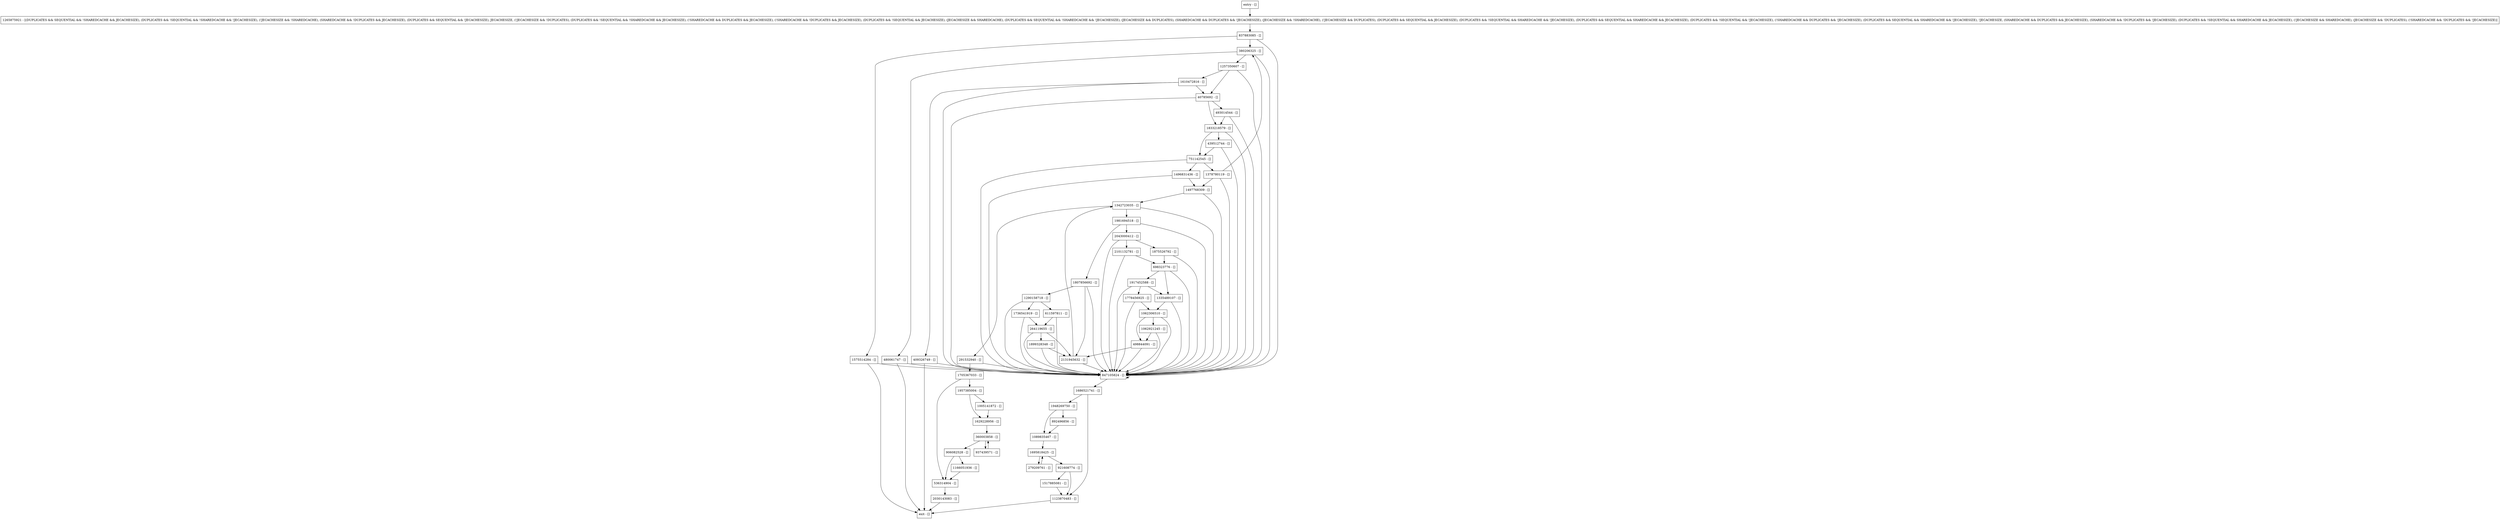digraph forceSplit {
node [shape=record];
291532940 [label="291532940 - []"];
1335489107 [label="1335489107 - []"];
264119655 [label="264119655 - []"];
493014544 [label="493014544 - []"];
906082528 [label="906082528 - []"];
1807856692 [label="1807856692 - []"];
751142545 [label="751142545 - []"];
536314904 [label="536314904 - []"];
480061747 [label="480061747 - []"];
1575514284 [label="1575514284 - []"];
1497768309 [label="1497768309 - []"];
1517885081 [label="1517885081 - []"];
1957385004 [label="1957385004 - []"];
2101132781 [label="2101132781 - []"];
1005141872 [label="1005141872 - []"];
1062921245 [label="1062921245 - []"];
409326749 [label="409326749 - []"];
921608774 [label="921608774 - []"];
1089835467 [label="1089835467 - []"];
937439571 [label="937439571 - []"];
40785692 [label="40785692 - []"];
1629228956 [label="1629228956 - []"];
1899328348 [label="1899328348 - []"];
1736541919 [label="1736541919 - []"];
entry [label="entry - []"];
exit [label="exit - []"];
837883085 [label="837883085 - []"];
1123870483 [label="1123870483 - []"];
380206325 [label="380206325 - []"];
1257350607 [label="1257350607 - []"];
847105824 [label="847105824 - []"];
279209761 [label="279209761 - []"];
1833218579 [label="1833218579 - []"];
360003858 [label="360003858 - []"];
1265875921 [label="1265875921 - [(DUPLICATES && SEQUENTIAL && !SHAREDCACHE && JECACHESIZE), (DUPLICATES && !SEQUENTIAL && !SHAREDCACHE && !JECACHESIZE), (!JECACHESIZE && !SHAREDCACHE), (SHAREDCACHE && !DUPLICATES && JECACHESIZE), (DUPLICATES && SEQUENTIAL && !JECACHESIZE), JECACHESIZE, (!JECACHESIZE && !DUPLICATES), (DUPLICATES && !SEQUENTIAL && !SHAREDCACHE && JECACHESIZE), (!SHAREDCACHE && DUPLICATES && JECACHESIZE), (!SHAREDCACHE && !DUPLICATES && JECACHESIZE), (DUPLICATES && !SEQUENTIAL && JECACHESIZE), (JECACHESIZE && SHAREDCACHE), (DUPLICATES && SEQUENTIAL && !SHAREDCACHE && !JECACHESIZE), (JECACHESIZE && DUPLICATES), (SHAREDCACHE && DUPLICATES && !JECACHESIZE), (JECACHESIZE && !SHAREDCACHE), (!JECACHESIZE && DUPLICATES), (DUPLICATES && SEQUENTIAL && JECACHESIZE), (DUPLICATES && !SEQUENTIAL && SHAREDCACHE && !JECACHESIZE), (DUPLICATES && SEQUENTIAL && SHAREDCACHE && JECACHESIZE), (DUPLICATES && !SEQUENTIAL && !JECACHESIZE), (!SHAREDCACHE && DUPLICATES && !JECACHESIZE), (DUPLICATES && SEQUENTIAL && SHAREDCACHE && !JECACHESIZE), !JECACHESIZE, (SHAREDCACHE && DUPLICATES && JECACHESIZE), (SHAREDCACHE && !DUPLICATES && !JECACHESIZE), (DUPLICATES && !SEQUENTIAL && SHAREDCACHE && JECACHESIZE), (!JECACHESIZE && SHAREDCACHE), (JECACHESIZE && !DUPLICATES), (!SHAREDCACHE && !DUPLICATES && !JECACHESIZE)]"];
1917452588 [label="1917452588 - []"];
498844091 [label="498844091 - []"];
2043000412 [label="2043000412 - []"];
1062306510 [label="1062306510 - []"];
1778456925 [label="1778456925 - []"];
2030143083 [label="2030143083 - []"];
1166051936 [label="1166051936 - []"];
1496831436 [label="1496831436 - []"];
1695818425 [label="1695818425 - []"];
1290158718 [label="1290158718 - []"];
1875526792 [label="1875526792 - []"];
2131945632 [label="2131945632 - []"];
1342723035 [label="1342723035 - []"];
1948269750 [label="1948269750 - []"];
1610472816 [label="1610472816 - []"];
892496856 [label="892496856 - []"];
1981694518 [label="1981694518 - []"];
611597811 [label="611597811 - []"];
1705367033 [label="1705367033 - []"];
698323776 [label="698323776 - []"];
1378780119 [label="1378780119 - []"];
1686521741 [label="1686521741 - []"];
439512744 [label="439512744 - []"];
entry;
exit;
291532940 -> 1705367033;
291532940 -> 847105824;
1335489107 -> 1062306510;
1335489107 -> 847105824;
264119655 -> 2131945632;
264119655 -> 847105824;
264119655 -> 1899328348;
493014544 -> 847105824;
493014544 -> 1833218579;
906082528 -> 1166051936;
906082528 -> 536314904;
1807856692 -> 2131945632;
1807856692 -> 847105824;
1807856692 -> 1290158718;
751142545 -> 1378780119;
751142545 -> 847105824;
751142545 -> 1496831436;
536314904 -> 2030143083;
480061747 -> exit;
480061747 -> 847105824;
1575514284 -> exit;
1575514284 -> 847105824;
1497768309 -> 1342723035;
1497768309 -> 847105824;
1517885081 -> 1123870483;
1957385004 -> 1629228956;
1957385004 -> 1005141872;
2101132781 -> 698323776;
2101132781 -> 847105824;
1005141872 -> 1629228956;
1062921245 -> 498844091;
1062921245 -> 847105824;
409326749 -> exit;
409326749 -> 847105824;
921608774 -> 1123870483;
921608774 -> 1517885081;
1089835467 -> 1695818425;
937439571 -> 360003858;
40785692 -> 847105824;
40785692 -> 1833218579;
40785692 -> 493014544;
1629228956 -> 360003858;
1899328348 -> 2131945632;
1899328348 -> 847105824;
1736541919 -> 264119655;
1736541919 -> 847105824;
entry -> 1265875921;
837883085 -> 380206325;
837883085 -> 1575514284;
837883085 -> 847105824;
1123870483 -> exit;
380206325 -> 480061747;
380206325 -> 1257350607;
380206325 -> 847105824;
1257350607 -> 40785692;
1257350607 -> 847105824;
1257350607 -> 1610472816;
847105824 -> 847105824;
847105824 -> 1686521741;
279209761 -> 1695818425;
1833218579 -> 847105824;
1833218579 -> 439512744;
1833218579 -> 751142545;
360003858 -> 937439571;
360003858 -> 906082528;
1265875921 -> 837883085;
1917452588 -> 1335489107;
1917452588 -> 847105824;
1917452588 -> 1778456925;
498844091 -> 2131945632;
498844091 -> 847105824;
2043000412 -> 1875526792;
2043000412 -> 847105824;
2043000412 -> 2101132781;
1062306510 -> 1062921245;
1062306510 -> 498844091;
1062306510 -> 847105824;
1778456925 -> 1062306510;
1778456925 -> 847105824;
2030143083 -> exit;
1166051936 -> 536314904;
1496831436 -> 1497768309;
1496831436 -> 847105824;
1695818425 -> 921608774;
1695818425 -> 279209761;
1290158718 -> 611597811;
1290158718 -> 847105824;
1290158718 -> 1736541919;
1875526792 -> 698323776;
1875526792 -> 847105824;
2131945632 -> 1342723035;
2131945632 -> 847105824;
1342723035 -> 291532940;
1342723035 -> 1981694518;
1342723035 -> 847105824;
1948269750 -> 892496856;
1948269750 -> 1089835467;
1610472816 -> 409326749;
1610472816 -> 40785692;
1610472816 -> 847105824;
892496856 -> 1089835467;
1981694518 -> 2043000412;
1981694518 -> 847105824;
1981694518 -> 1807856692;
611597811 -> 264119655;
611597811 -> 847105824;
1705367033 -> 536314904;
1705367033 -> 1957385004;
698323776 -> 1335489107;
698323776 -> 1917452588;
698323776 -> 847105824;
1378780119 -> 380206325;
1378780119 -> 1497768309;
1378780119 -> 847105824;
1686521741 -> 1123870483;
1686521741 -> 1948269750;
439512744 -> 847105824;
439512744 -> 751142545;
}
